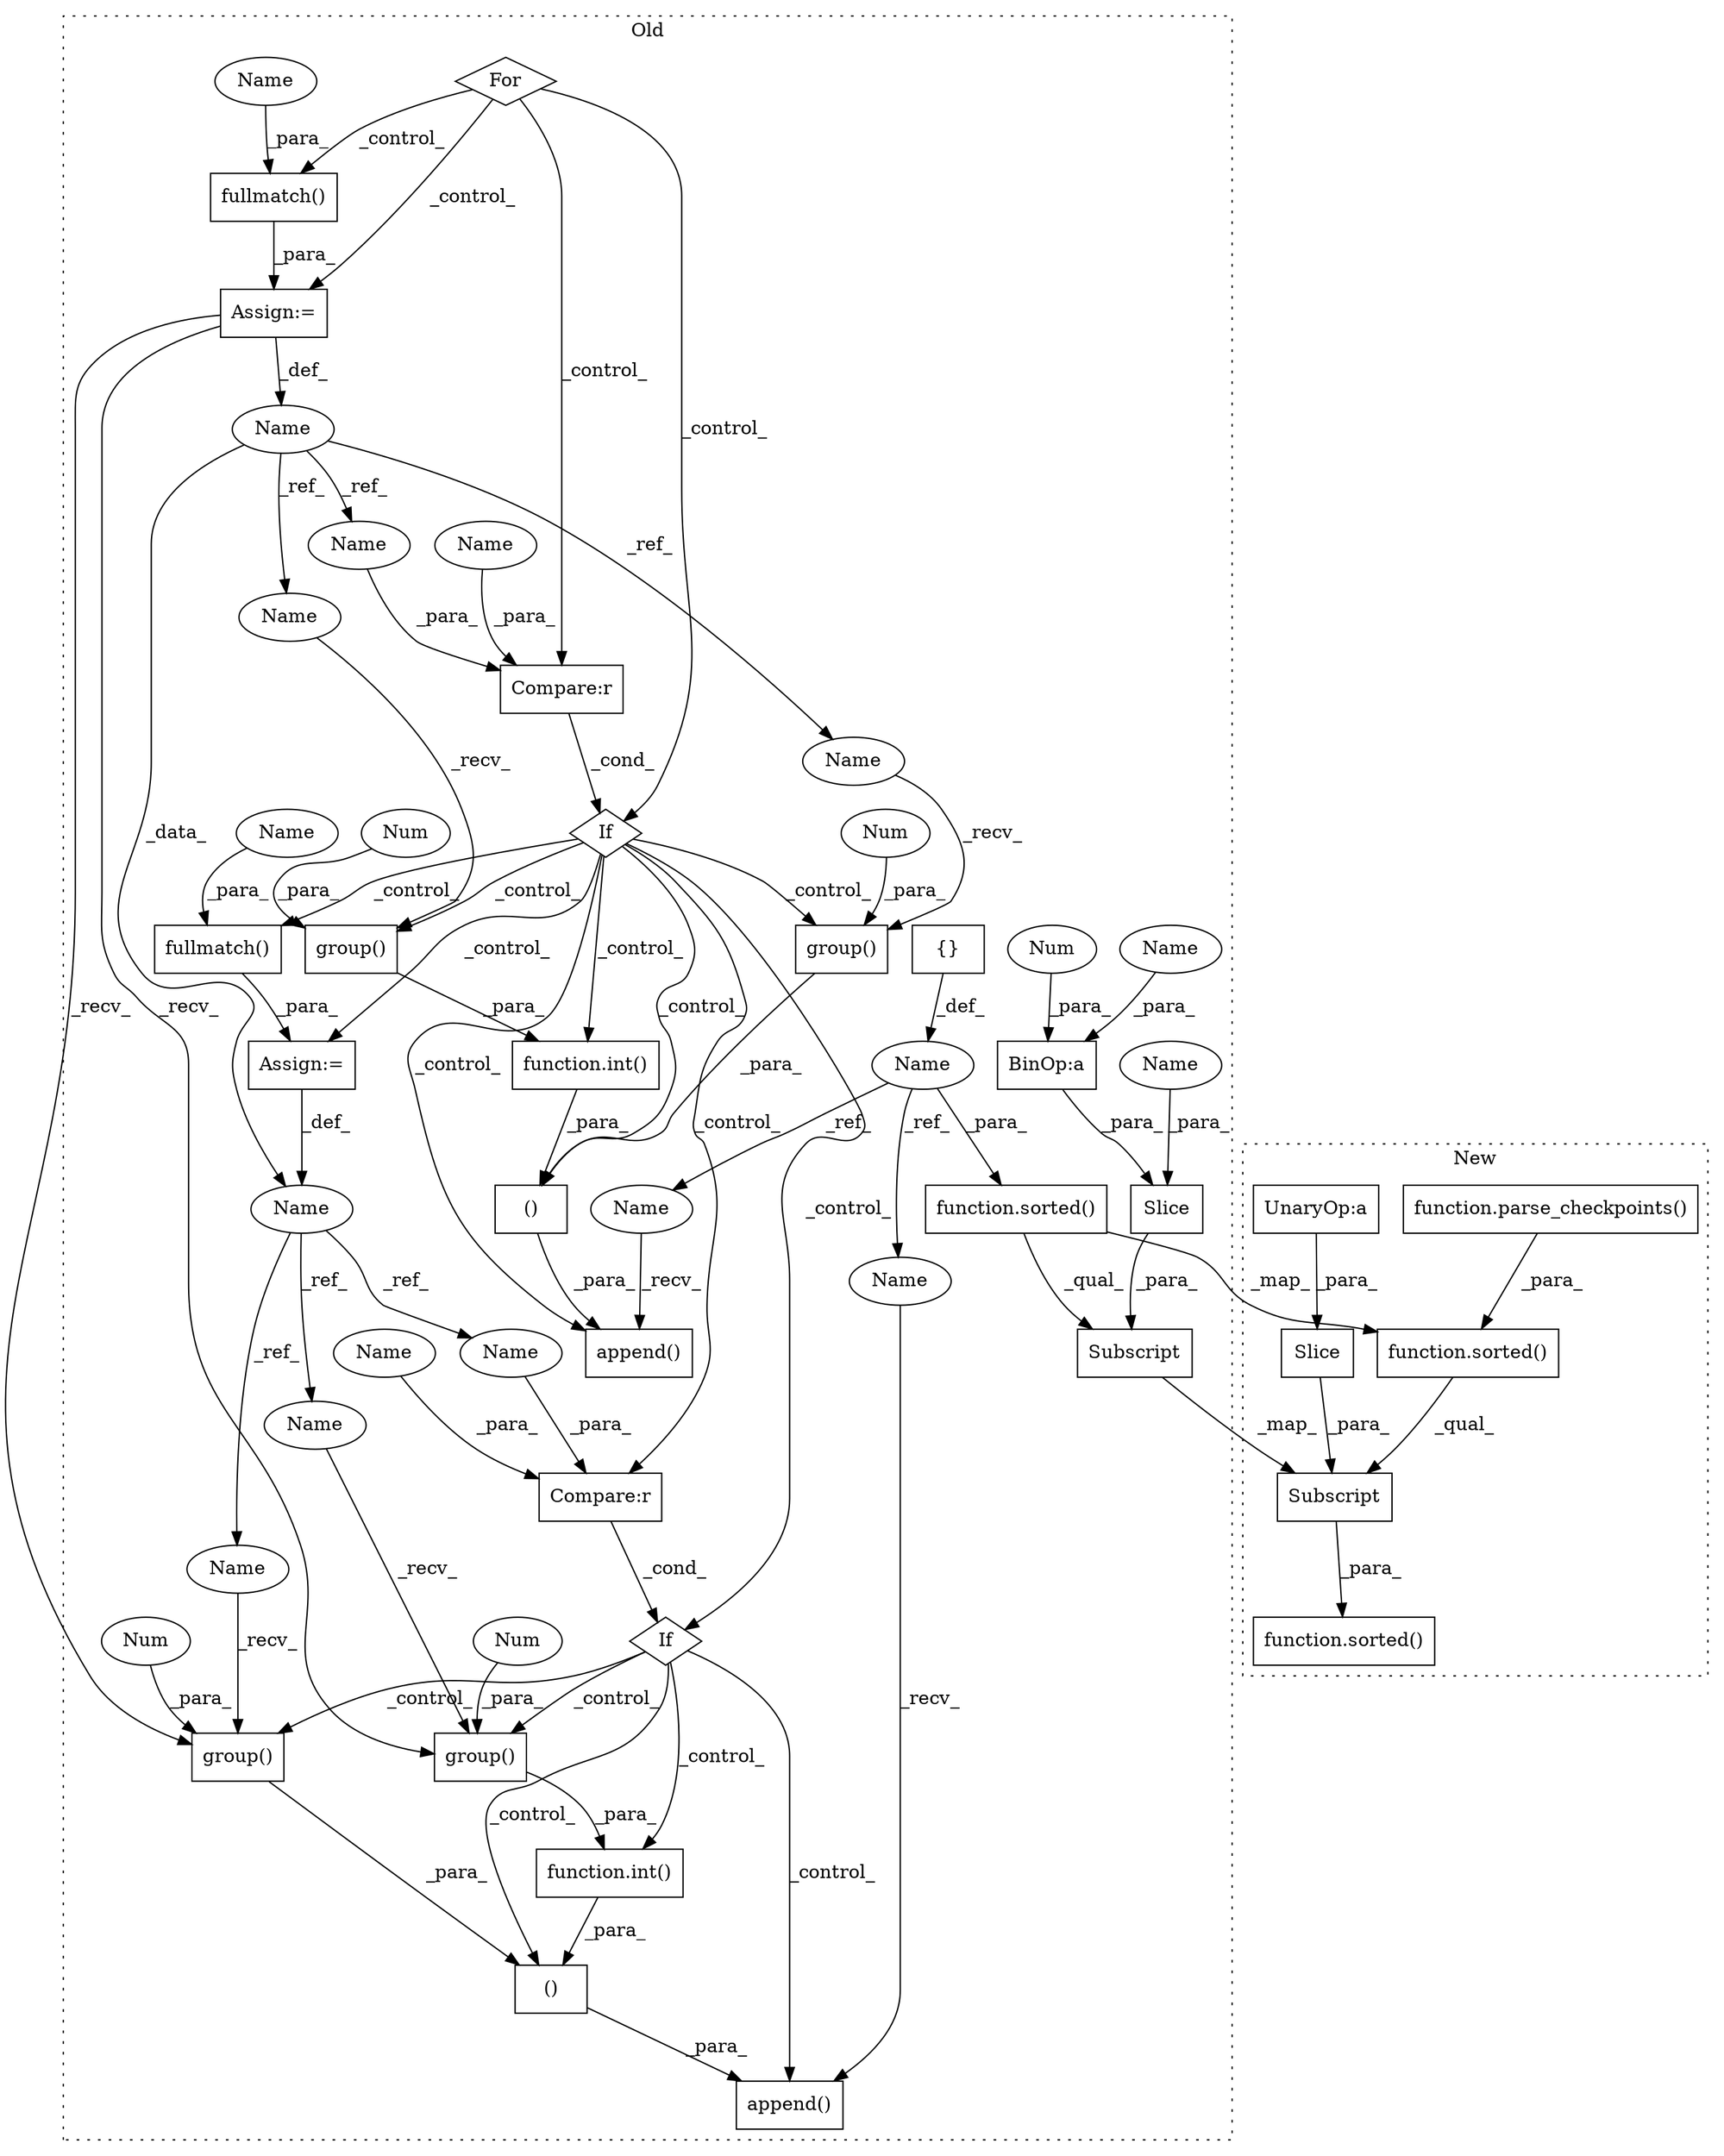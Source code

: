 digraph G {
subgraph cluster0 {
1 [label="For" a="107" s="1040,1054" l="4,10" shape="diamond"];
3 [label="If" a="96" s="1265" l="3" shape="diamond"];
4 [label="()" a="54" s="1330" l="12" shape="box"];
5 [label="If" a="96" s="1111" l="3" shape="diamond"];
6 [label="()" a="54" s="1172" l="12" shape="box"];
7 [label="Compare:r" a="40" s="1114" l="13" shape="box"];
8 [label="Compare:r" a="40" s="1268" l="13" shape="box"];
9 [label="function.int()" a="75" s="1315,1329" l="4,1" shape="box"];
10 [label="append()" a="75" s="1299,1343" l="15,1" shape="box"];
11 [label="{}" a="59" s="1033,1033" l="2,1" shape="box"];
12 [label="function.int()" a="75" s="1157,1171" l="4,1" shape="box"];
13 [label="append()" a="75" s="1141,1185" l="15,1" shape="box"];
14 [label="Name" a="87" s="1023" l="7" shape="ellipse"];
15 [label="Name" a="87" s="1064" l="1" shape="ellipse"];
16 [label="group()" a="75" s="1161,1170" l="8,1" shape="box"];
17 [label="Name" a="87" s="1213" l="1" shape="ellipse"];
18 [label="group()" a="75" s="1319,1328" l="8,1" shape="box"];
19 [label="fullmatch()" a="75" s="1068,1101" l="32,1" shape="box"];
20 [label="Num" a="76" s="1169" l="1" shape="ellipse"];
21 [label="fullmatch()" a="75" s="1217,1251" l="33,1" shape="box"];
22 [label="Num" a="76" s="1327" l="1" shape="ellipse"];
23 [label="group()" a="75" s="1174,1183" l="8,1" shape="box"];
24 [label="Num" a="76" s="1182" l="1" shape="ellipse"];
25 [label="Assign:=" a="68" s="1214" l="3" shape="box"];
26 [label="group()" a="75" s="1332,1341" l="8,1" shape="box"];
27 [label="Num" a="76" s="1340" l="1" shape="ellipse"];
28 [label="Assign:=" a="68" s="1065" l="3" shape="box"];
31 [label="Subscript" a="63" s="1371,0" l="23,0" shape="box"];
33 [label="BinOp:a" a="82" s="1388" l="1" shape="box"];
34 [label="Slice" a="80" s="1387" l="6" shape="box"];
37 [label="function.sorted()" a="75" s="1371,1385" l="7,1" shape="box"];
38 [label="Num" a="76" s="1389" l="1" shape="ellipse"];
39 [label="Name" a="87" s="1114" l="1" shape="ellipse"];
40 [label="Name" a="87" s="1161" l="1" shape="ellipse"];
41 [label="Name" a="87" s="1174" l="1" shape="ellipse"];
42 [label="Name" a="87" s="1277" l="4" shape="ellipse"];
43 [label="Name" a="87" s="1123" l="4" shape="ellipse"];
44 [label="Name" a="87" s="1250" l="1" shape="ellipse"];
45 [label="Name" a="87" s="1100" l="1" shape="ellipse"];
46 [label="Name" a="87" s="1391" l="2" shape="ellipse"];
47 [label="Name" a="87" s="1387" l="1" shape="ellipse"];
48 [label="Name" a="87" s="1299" l="7" shape="ellipse"];
49 [label="Name" a="87" s="1141" l="7" shape="ellipse"];
50 [label="Name" a="87" s="1268" l="1" shape="ellipse"];
51 [label="Name" a="87" s="1319" l="1" shape="ellipse"];
52 [label="Name" a="87" s="1332" l="1" shape="ellipse"];
label = "Old";
style="dotted";
}
subgraph cluster1 {
2 [label="function.parse_checkpoints()" a="75" s="1124,1147" l="18,1" shape="box"];
29 [label="function.sorted()" a="75" s="1175,1203" l="7,1" shape="box"];
30 [label="Subscript" a="63" s="1182,0" l="21,0" shape="box"];
32 [label="UnaryOp:a" a="61" s="1199" l="3" shape="box"];
35 [label="Slice" a="80" s="1198" l="4" shape="box"];
36 [label="function.sorted()" a="75" s="1182,1196" l="7,1" shape="box"];
label = "New";
style="dotted";
}
1 -> 7 [label="_control_"];
1 -> 28 [label="_control_"];
1 -> 5 [label="_control_"];
1 -> 19 [label="_control_"];
2 -> 36 [label="_para_"];
3 -> 10 [label="_control_"];
3 -> 26 [label="_control_"];
3 -> 18 [label="_control_"];
3 -> 9 [label="_control_"];
3 -> 4 [label="_control_"];
4 -> 10 [label="_para_"];
5 -> 21 [label="_control_"];
5 -> 25 [label="_control_"];
5 -> 3 [label="_control_"];
5 -> 6 [label="_control_"];
5 -> 8 [label="_control_"];
5 -> 23 [label="_control_"];
5 -> 12 [label="_control_"];
5 -> 16 [label="_control_"];
5 -> 13 [label="_control_"];
6 -> 13 [label="_para_"];
7 -> 5 [label="_cond_"];
8 -> 3 [label="_cond_"];
9 -> 4 [label="_para_"];
11 -> 14 [label="_def_"];
12 -> 6 [label="_para_"];
14 -> 49 [label="_ref_"];
14 -> 48 [label="_ref_"];
14 -> 37 [label="_para_"];
15 -> 41 [label="_ref_"];
15 -> 17 [label="_data_"];
15 -> 39 [label="_ref_"];
15 -> 40 [label="_ref_"];
16 -> 12 [label="_para_"];
17 -> 52 [label="_ref_"];
17 -> 50 [label="_ref_"];
17 -> 51 [label="_ref_"];
18 -> 9 [label="_para_"];
19 -> 28 [label="_para_"];
20 -> 16 [label="_para_"];
21 -> 25 [label="_para_"];
22 -> 18 [label="_para_"];
23 -> 6 [label="_para_"];
24 -> 23 [label="_para_"];
25 -> 17 [label="_def_"];
26 -> 4 [label="_para_"];
27 -> 26 [label="_para_"];
28 -> 26 [label="_recv_"];
28 -> 15 [label="_def_"];
28 -> 18 [label="_recv_"];
30 -> 29 [label="_para_"];
31 -> 30 [label="_map_"];
32 -> 35 [label="_para_"];
33 -> 34 [label="_para_"];
34 -> 31 [label="_para_"];
35 -> 30 [label="_para_"];
36 -> 30 [label="_qual_"];
37 -> 31 [label="_qual_"];
37 -> 36 [label="_map_"];
38 -> 33 [label="_para_"];
39 -> 7 [label="_para_"];
40 -> 16 [label="_recv_"];
41 -> 23 [label="_recv_"];
42 -> 8 [label="_para_"];
43 -> 7 [label="_para_"];
44 -> 21 [label="_para_"];
45 -> 19 [label="_para_"];
46 -> 34 [label="_para_"];
47 -> 33 [label="_para_"];
48 -> 10 [label="_recv_"];
49 -> 13 [label="_recv_"];
50 -> 8 [label="_para_"];
51 -> 18 [label="_recv_"];
52 -> 26 [label="_recv_"];
}